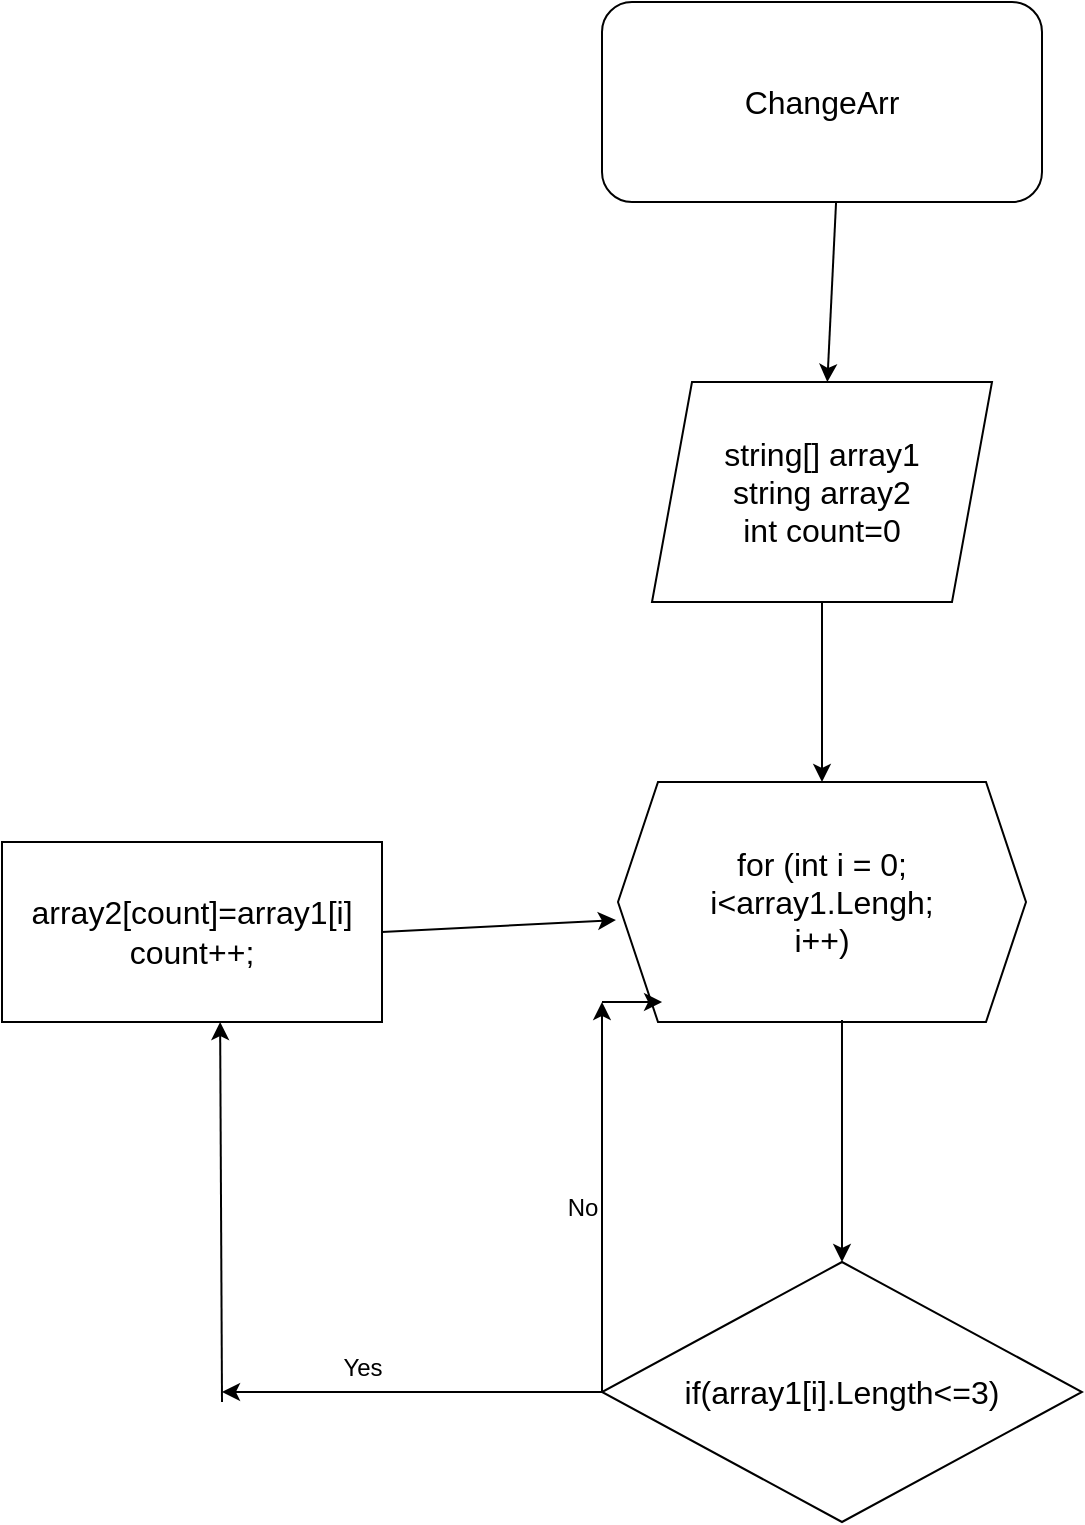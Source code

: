 <mxfile version="21.2.0" type="device">
  <diagram name="Страница 1" id="9Pyer0AAdZ1bosmuEJMc">
    <mxGraphModel dx="1442" dy="807" grid="1" gridSize="10" guides="1" tooltips="1" connect="1" arrows="1" fold="1" page="1" pageScale="1" pageWidth="827" pageHeight="1169" math="0" shadow="0">
      <root>
        <mxCell id="0" />
        <mxCell id="1" parent="0" />
        <mxCell id="Ctf6zeeSC2-5puiO0tSW-1" value="&lt;font size=&quot;3&quot;&gt;ChangeArr&lt;/font&gt;" style="rounded=1;whiteSpace=wrap;html=1;" vertex="1" parent="1">
          <mxGeometry x="310" y="10" width="220" height="100" as="geometry" />
        </mxCell>
        <mxCell id="Ctf6zeeSC2-5puiO0tSW-2" value="&lt;font size=&quot;3&quot;&gt;string[] array1&lt;br&gt;string array2&lt;br&gt;int count=0&lt;br&gt;&lt;/font&gt;" style="shape=parallelogram;perimeter=parallelogramPerimeter;whiteSpace=wrap;html=1;fixedSize=1;" vertex="1" parent="1">
          <mxGeometry x="335" y="200" width="170" height="110" as="geometry" />
        </mxCell>
        <mxCell id="Ctf6zeeSC2-5puiO0tSW-3" value="" style="endArrow=classic;html=1;rounded=0;exitX=0.532;exitY=1;exitDx=0;exitDy=0;exitPerimeter=0;" edge="1" parent="1" source="Ctf6zeeSC2-5puiO0tSW-1" target="Ctf6zeeSC2-5puiO0tSW-2">
          <mxGeometry width="50" height="50" relative="1" as="geometry">
            <mxPoint x="460" y="440" as="sourcePoint" />
            <mxPoint x="510" y="390" as="targetPoint" />
          </mxGeometry>
        </mxCell>
        <mxCell id="Ctf6zeeSC2-5puiO0tSW-4" value="&lt;font size=&quot;3&quot;&gt;for (int i = 0;&lt;br&gt;i&amp;lt;array1.Lengh;&lt;br&gt;i++)&lt;br&gt;&lt;/font&gt;" style="shape=hexagon;perimeter=hexagonPerimeter2;whiteSpace=wrap;html=1;fixedSize=1;" vertex="1" parent="1">
          <mxGeometry x="318" y="400" width="204" height="120" as="geometry" />
        </mxCell>
        <mxCell id="Ctf6zeeSC2-5puiO0tSW-5" value="" style="endArrow=classic;html=1;rounded=0;exitX=0.5;exitY=1;exitDx=0;exitDy=0;entryX=0.5;entryY=0;entryDx=0;entryDy=0;" edge="1" parent="1" source="Ctf6zeeSC2-5puiO0tSW-2" target="Ctf6zeeSC2-5puiO0tSW-4">
          <mxGeometry width="50" height="50" relative="1" as="geometry">
            <mxPoint x="460" y="390" as="sourcePoint" />
            <mxPoint x="510" y="340" as="targetPoint" />
          </mxGeometry>
        </mxCell>
        <mxCell id="Ctf6zeeSC2-5puiO0tSW-6" value="&lt;font size=&quot;3&quot;&gt;if(array1[i].Length&amp;lt;=3)&lt;/font&gt;" style="rhombus;whiteSpace=wrap;html=1;" vertex="1" parent="1">
          <mxGeometry x="310" y="640" width="240" height="130" as="geometry" />
        </mxCell>
        <mxCell id="Ctf6zeeSC2-5puiO0tSW-7" value="" style="endArrow=classic;html=1;rounded=0;exitX=0.549;exitY=0.992;exitDx=0;exitDy=0;entryX=0.5;entryY=0;entryDx=0;entryDy=0;exitPerimeter=0;" edge="1" parent="1" source="Ctf6zeeSC2-5puiO0tSW-4" target="Ctf6zeeSC2-5puiO0tSW-6">
          <mxGeometry width="50" height="50" relative="1" as="geometry">
            <mxPoint x="460" y="490" as="sourcePoint" />
            <mxPoint x="510" y="440" as="targetPoint" />
          </mxGeometry>
        </mxCell>
        <mxCell id="Ctf6zeeSC2-5puiO0tSW-8" value="" style="endArrow=classic;html=1;rounded=0;exitX=0;exitY=0.5;exitDx=0;exitDy=0;" edge="1" parent="1" source="Ctf6zeeSC2-5puiO0tSW-6">
          <mxGeometry width="50" height="50" relative="1" as="geometry">
            <mxPoint x="460" y="490" as="sourcePoint" />
            <mxPoint x="310" y="510" as="targetPoint" />
          </mxGeometry>
        </mxCell>
        <mxCell id="Ctf6zeeSC2-5puiO0tSW-9" value="" style="endArrow=classic;html=1;rounded=0;entryX=0.108;entryY=0.917;entryDx=0;entryDy=0;entryPerimeter=0;" edge="1" parent="1" target="Ctf6zeeSC2-5puiO0tSW-4">
          <mxGeometry width="50" height="50" relative="1" as="geometry">
            <mxPoint x="310" y="510" as="sourcePoint" />
            <mxPoint x="510" y="440" as="targetPoint" />
          </mxGeometry>
        </mxCell>
        <mxCell id="Ctf6zeeSC2-5puiO0tSW-10" value="No&lt;br&gt;" style="text;html=1;align=center;verticalAlign=middle;resizable=0;points=[];autosize=1;strokeColor=none;fillColor=none;" vertex="1" parent="1">
          <mxGeometry x="280" y="598" width="40" height="30" as="geometry" />
        </mxCell>
        <mxCell id="Ctf6zeeSC2-5puiO0tSW-11" value="" style="endArrow=classic;html=1;rounded=0;exitX=0;exitY=0.5;exitDx=0;exitDy=0;" edge="1" parent="1" source="Ctf6zeeSC2-5puiO0tSW-6">
          <mxGeometry width="50" height="50" relative="1" as="geometry">
            <mxPoint x="460" y="480" as="sourcePoint" />
            <mxPoint x="120" y="705" as="targetPoint" />
          </mxGeometry>
        </mxCell>
        <mxCell id="Ctf6zeeSC2-5puiO0tSW-12" value="&lt;font size=&quot;3&quot;&gt;array2[count]=array1[i]&lt;br&gt;count++;&lt;br&gt;&lt;/font&gt;" style="rounded=0;whiteSpace=wrap;html=1;" vertex="1" parent="1">
          <mxGeometry x="10" y="430" width="190" height="90" as="geometry" />
        </mxCell>
        <mxCell id="Ctf6zeeSC2-5puiO0tSW-13" value="" style="endArrow=classic;html=1;rounded=0;entryX=0.574;entryY=1;entryDx=0;entryDy=0;entryPerimeter=0;" edge="1" parent="1" target="Ctf6zeeSC2-5puiO0tSW-12">
          <mxGeometry width="50" height="50" relative="1" as="geometry">
            <mxPoint x="120" y="710" as="sourcePoint" />
            <mxPoint x="510" y="420" as="targetPoint" />
          </mxGeometry>
        </mxCell>
        <mxCell id="Ctf6zeeSC2-5puiO0tSW-14" value="" style="endArrow=classic;html=1;rounded=0;exitX=1;exitY=0.5;exitDx=0;exitDy=0;entryX=-0.005;entryY=0.575;entryDx=0;entryDy=0;entryPerimeter=0;" edge="1" parent="1" source="Ctf6zeeSC2-5puiO0tSW-12" target="Ctf6zeeSC2-5puiO0tSW-4">
          <mxGeometry width="50" height="50" relative="1" as="geometry">
            <mxPoint x="460" y="470" as="sourcePoint" />
            <mxPoint x="510" y="420" as="targetPoint" />
          </mxGeometry>
        </mxCell>
        <mxCell id="Ctf6zeeSC2-5puiO0tSW-15" value="Yes" style="text;html=1;align=center;verticalAlign=middle;resizable=0;points=[];autosize=1;strokeColor=none;fillColor=none;" vertex="1" parent="1">
          <mxGeometry x="170" y="678" width="40" height="30" as="geometry" />
        </mxCell>
      </root>
    </mxGraphModel>
  </diagram>
</mxfile>
